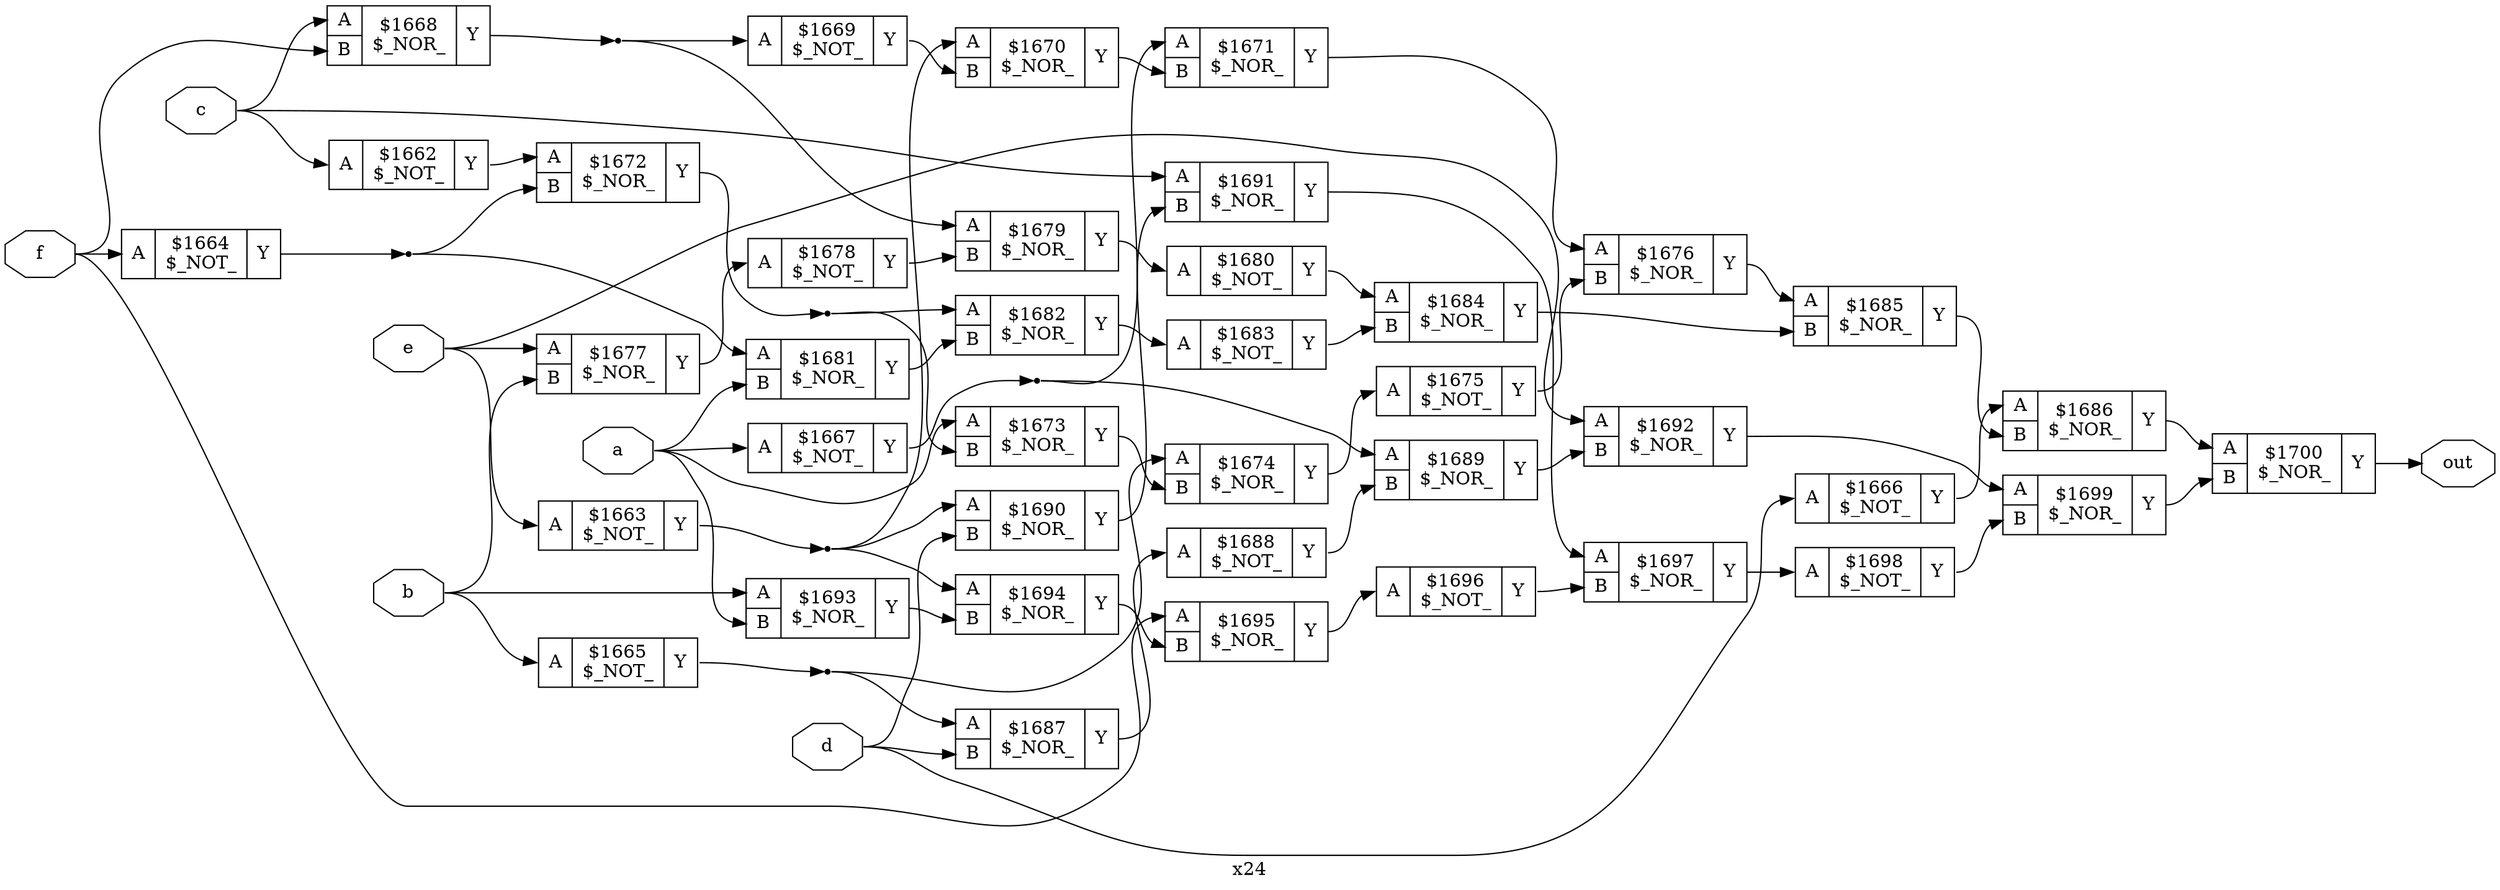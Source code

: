 digraph "x24" {
label="x24";
rankdir="LR";
remincross=true;
n39 [ shape=octagon, label="a", color="black", fontcolor="black" ];
n40 [ shape=octagon, label="b", color="black", fontcolor="black" ];
n41 [ shape=octagon, label="c", color="black", fontcolor="black" ];
n42 [ shape=octagon, label="d", color="black", fontcolor="black" ];
n43 [ shape=octagon, label="e", color="black", fontcolor="black" ];
n44 [ shape=octagon, label="f", color="black", fontcolor="black" ];
n45 [ shape=octagon, label="out", color="black", fontcolor="black" ];
c48 [ shape=record, label="{{<p46> A}|$1662\n$_NOT_|{<p47> Y}}" ];
c49 [ shape=record, label="{{<p46> A}|$1663\n$_NOT_|{<p47> Y}}" ];
c50 [ shape=record, label="{{<p46> A}|$1664\n$_NOT_|{<p47> Y}}" ];
c51 [ shape=record, label="{{<p46> A}|$1665\n$_NOT_|{<p47> Y}}" ];
c52 [ shape=record, label="{{<p46> A}|$1666\n$_NOT_|{<p47> Y}}" ];
c53 [ shape=record, label="{{<p46> A}|$1667\n$_NOT_|{<p47> Y}}" ];
c55 [ shape=record, label="{{<p46> A|<p54> B}|$1668\n$_NOR_|{<p47> Y}}" ];
c56 [ shape=record, label="{{<p46> A}|$1669\n$_NOT_|{<p47> Y}}" ];
c57 [ shape=record, label="{{<p46> A|<p54> B}|$1670\n$_NOR_|{<p47> Y}}" ];
c58 [ shape=record, label="{{<p46> A|<p54> B}|$1671\n$_NOR_|{<p47> Y}}" ];
c59 [ shape=record, label="{{<p46> A|<p54> B}|$1672\n$_NOR_|{<p47> Y}}" ];
c60 [ shape=record, label="{{<p46> A|<p54> B}|$1673\n$_NOR_|{<p47> Y}}" ];
c61 [ shape=record, label="{{<p46> A|<p54> B}|$1674\n$_NOR_|{<p47> Y}}" ];
c62 [ shape=record, label="{{<p46> A}|$1675\n$_NOT_|{<p47> Y}}" ];
c63 [ shape=record, label="{{<p46> A|<p54> B}|$1676\n$_NOR_|{<p47> Y}}" ];
c64 [ shape=record, label="{{<p46> A|<p54> B}|$1677\n$_NOR_|{<p47> Y}}" ];
c65 [ shape=record, label="{{<p46> A}|$1678\n$_NOT_|{<p47> Y}}" ];
c66 [ shape=record, label="{{<p46> A|<p54> B}|$1679\n$_NOR_|{<p47> Y}}" ];
c67 [ shape=record, label="{{<p46> A}|$1680\n$_NOT_|{<p47> Y}}" ];
c68 [ shape=record, label="{{<p46> A|<p54> B}|$1681\n$_NOR_|{<p47> Y}}" ];
c69 [ shape=record, label="{{<p46> A|<p54> B}|$1682\n$_NOR_|{<p47> Y}}" ];
c70 [ shape=record, label="{{<p46> A}|$1683\n$_NOT_|{<p47> Y}}" ];
c71 [ shape=record, label="{{<p46> A|<p54> B}|$1684\n$_NOR_|{<p47> Y}}" ];
c72 [ shape=record, label="{{<p46> A|<p54> B}|$1685\n$_NOR_|{<p47> Y}}" ];
c73 [ shape=record, label="{{<p46> A|<p54> B}|$1686\n$_NOR_|{<p47> Y}}" ];
c74 [ shape=record, label="{{<p46> A|<p54> B}|$1687\n$_NOR_|{<p47> Y}}" ];
c75 [ shape=record, label="{{<p46> A}|$1688\n$_NOT_|{<p47> Y}}" ];
c76 [ shape=record, label="{{<p46> A|<p54> B}|$1689\n$_NOR_|{<p47> Y}}" ];
c77 [ shape=record, label="{{<p46> A|<p54> B}|$1690\n$_NOR_|{<p47> Y}}" ];
c78 [ shape=record, label="{{<p46> A|<p54> B}|$1691\n$_NOR_|{<p47> Y}}" ];
c79 [ shape=record, label="{{<p46> A|<p54> B}|$1692\n$_NOR_|{<p47> Y}}" ];
c80 [ shape=record, label="{{<p46> A|<p54> B}|$1693\n$_NOR_|{<p47> Y}}" ];
c81 [ shape=record, label="{{<p46> A|<p54> B}|$1694\n$_NOR_|{<p47> Y}}" ];
c82 [ shape=record, label="{{<p46> A|<p54> B}|$1695\n$_NOR_|{<p47> Y}}" ];
c83 [ shape=record, label="{{<p46> A}|$1696\n$_NOT_|{<p47> Y}}" ];
c84 [ shape=record, label="{{<p46> A|<p54> B}|$1697\n$_NOR_|{<p47> Y}}" ];
c85 [ shape=record, label="{{<p46> A}|$1698\n$_NOT_|{<p47> Y}}" ];
c86 [ shape=record, label="{{<p46> A|<p54> B}|$1699\n$_NOR_|{<p47> Y}}" ];
c87 [ shape=record, label="{{<p46> A|<p54> B}|$1700\n$_NOR_|{<p47> Y}}" ];
n1 [ shape=point ];
c50:p47:e -> n1:w [color="black", label=""];
n1:e -> c59:p54:w [color="black", label=""];
n1:e -> c68:p46:w [color="black", label=""];
c60:p47:e -> c61:p54:w [color="black", label=""];
c61:p47:e -> c62:p46:w [color="black", label=""];
c62:p47:e -> c63:p54:w [color="black", label=""];
c63:p47:e -> c72:p46:w [color="black", label=""];
c64:p47:e -> c65:p46:w [color="black", label=""];
c65:p47:e -> c66:p54:w [color="black", label=""];
c66:p47:e -> c67:p46:w [color="black", label=""];
c67:p47:e -> c71:p46:w [color="black", label=""];
c68:p47:e -> c69:p54:w [color="black", label=""];
c69:p47:e -> c70:p46:w [color="black", label=""];
n2 [ shape=point ];
c51:p47:e -> n2:w [color="black", label=""];
n2:e -> c61:p46:w [color="black", label=""];
n2:e -> c74:p46:w [color="black", label=""];
c70:p47:e -> c71:p54:w [color="black", label=""];
c71:p47:e -> c72:p54:w [color="black", label=""];
c72:p47:e -> c73:p54:w [color="black", label=""];
c73:p47:e -> c87:p46:w [color="black", label=""];
c74:p47:e -> c75:p46:w [color="black", label=""];
c75:p47:e -> c76:p54:w [color="black", label=""];
c76:p47:e -> c79:p54:w [color="black", label=""];
c77:p47:e -> c78:p54:w [color="black", label=""];
c78:p47:e -> c84:p46:w [color="black", label=""];
c79:p47:e -> c86:p46:w [color="black", label=""];
c52:p47:e -> c73:p46:w [color="black", label=""];
c80:p47:e -> c81:p54:w [color="black", label=""];
c81:p47:e -> c82:p54:w [color="black", label=""];
c82:p47:e -> c83:p46:w [color="black", label=""];
c83:p47:e -> c84:p54:w [color="black", label=""];
c84:p47:e -> c85:p46:w [color="black", label=""];
c85:p47:e -> c86:p54:w [color="black", label=""];
c86:p47:e -> c87:p54:w [color="black", label=""];
c48:p47:e -> c59:p46:w [color="black", label=""];
n38 [ shape=point ];
c49:p47:e -> n38:w [color="black", label=""];
n38:e -> c57:p46:w [color="black", label=""];
n38:e -> c77:p46:w [color="black", label=""];
n38:e -> c81:p46:w [color="black", label=""];
n39:e -> c53:p46:w [color="black", label=""];
n39:e -> c60:p46:w [color="black", label=""];
n39:e -> c68:p54:w [color="black", label=""];
n39:e -> c80:p54:w [color="black", label=""];
n4 [ shape=point ];
c53:p47:e -> n4:w [color="black", label=""];
n4:e -> c58:p46:w [color="black", label=""];
n4:e -> c76:p46:w [color="black", label=""];
n40:e -> c51:p46:w [color="black", label=""];
n40:e -> c64:p54:w [color="black", label=""];
n40:e -> c80:p46:w [color="black", label=""];
n41:e -> c48:p46:w [color="black", label=""];
n41:e -> c55:p46:w [color="black", label=""];
n41:e -> c78:p46:w [color="black", label=""];
n42:e -> c52:p46:w [color="black", label=""];
n42:e -> c74:p54:w [color="black", label=""];
n42:e -> c77:p54:w [color="black", label=""];
n43:e -> c49:p46:w [color="black", label=""];
n43:e -> c64:p46:w [color="black", label=""];
n43:e -> c79:p46:w [color="black", label=""];
n44:e -> c50:p46:w [color="black", label=""];
n44:e -> c55:p54:w [color="black", label=""];
n44:e -> c82:p46:w [color="black", label=""];
c87:p47:e -> n45:w [color="black", label=""];
n5 [ shape=point ];
c55:p47:e -> n5:w [color="black", label=""];
n5:e -> c56:p46:w [color="black", label=""];
n5:e -> c66:p46:w [color="black", label=""];
c56:p47:e -> c57:p54:w [color="black", label=""];
c57:p47:e -> c58:p54:w [color="black", label=""];
c58:p47:e -> c63:p46:w [color="black", label=""];
n9 [ shape=point ];
c59:p47:e -> n9:w [color="black", label=""];
n9:e -> c60:p54:w [color="black", label=""];
n9:e -> c69:p46:w [color="black", label=""];
}
